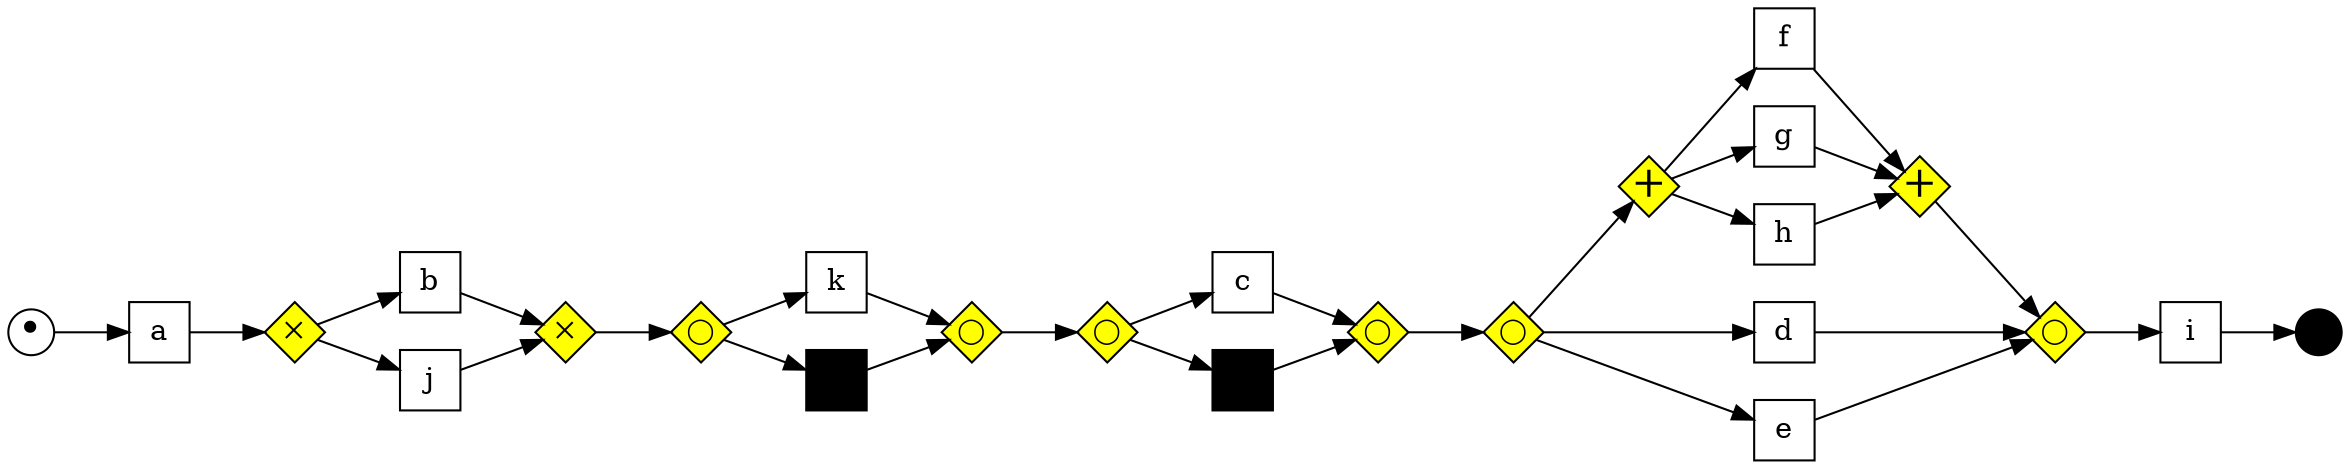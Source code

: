 digraph G {
  rankdir=LR;
  subgraph place {
    node [shape=circle,fixedsize=true,label="",height=.3,width=.3];
    in [label="&bull;", fontsize=20];
    out [style=filled,fillcolor=black];
  }
  subgraph xorgate {
    node [shape=diamond,fixedsize=true,width=.4,height=.4,label=<&#x2715;>,fontsize=12,style=filled,fillcolor=yellow]
    x1;x2
  }
  subgraph andgate {
  node [shape=diamond,fixedsize=true,width=.4,height=.4 label=<&#43;>,fontsize=20,style=filled,fillcolor=yellow]
    a1;a2
  }
  subgraph optgate {
    node [shape=diamond,fixedsize=true,width=.4,height=.4,label=<&#9711;>,fontsize=12,style=filled,fillcolor=yellow]
    o1;o2;o3;o4;o5;o6
  }
  subgraph transitions {
    node [shape=rect,height=0.4,width=.4];
    a; b; c; d; e; f, g, h; i; j; k;
  }
  subgraph skip {
    node [shape=rect,label="",height=0.4,width=.4,style=filled,fillcolor=black];
    s1;s2
  }

  # align horizontally
  {edge [weight=1]; }

  in->a->x1; 
  x1->b->x2;
  x1->j->x2;
  x2->o1
  o1->k->o2;
  o1->s1->o2;
  o2->o3
  o3->c->o4;
  o3->s2->o4;
  o4->o5;
  o5->e->o6;
  o5->a1
  a2->o6;
  o5->d->o6;
  a1->f->a2;
  a1->g->a2;
  a1->h->a2;
  o6->i->out
  # align vertically
  {rank=same; b;j}
  {rank=same; k;s1}
  {rank=same; c;s2}
  {rank=same; f;h;g;e;d}  
}